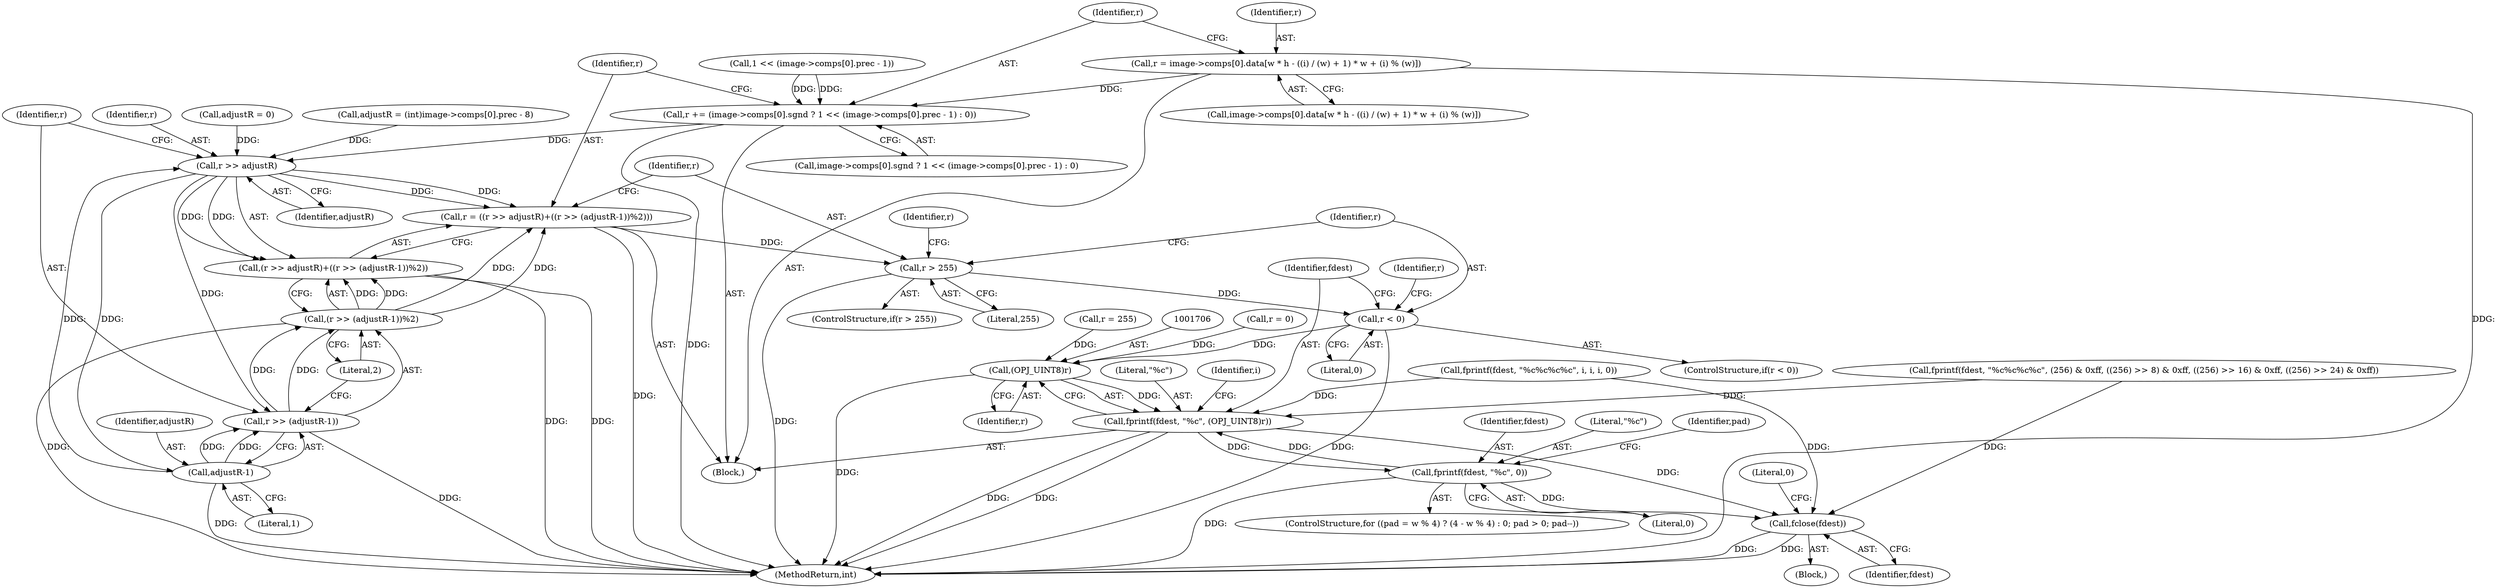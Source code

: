 digraph "0_openjpeg_15f081c89650dccee4aa4ae66f614c3fdb268767_3@array" {
"1001626" [label="(Call,r = image->comps[0].data[w * h - ((i) / (w) + 1) * w + (i) % (w)])"];
"1001652" [label="(Call,r += (image->comps[0].sgnd ? 1 << (image->comps[0].prec - 1) : 0))"];
"1001677" [label="(Call,r >> adjustR)"];
"1001674" [label="(Call,r = ((r >> adjustR)+((r >> (adjustR-1))%2)))"];
"1001688" [label="(Call,r > 255)"];
"1001696" [label="(Call,r < 0)"];
"1001705" [label="(Call,(OPJ_UINT8)r)"];
"1001702" [label="(Call,fprintf(fdest, \"%c\", (OPJ_UINT8)r))"];
"1001735" [label="(Call,fprintf(fdest, \"%c\", 0))"];
"1001739" [label="(Call,fclose(fdest))"];
"1001676" [label="(Call,(r >> adjustR)+((r >> (adjustR-1))%2))"];
"1001681" [label="(Call,r >> (adjustR-1))"];
"1001680" [label="(Call,(r >> (adjustR-1))%2)"];
"1001683" [label="(Call,adjustR-1)"];
"1001742" [label="(Literal,0)"];
"1001700" [label="(Identifier,r)"];
"1001734" [label="(Identifier,pad)"];
"1001737" [label="(Literal,\"%c\")"];
"1001699" [label="(Call,r = 0)"];
"1001681" [label="(Call,r >> (adjustR-1))"];
"1001653" [label="(Identifier,r)"];
"1001692" [label="(Identifier,r)"];
"1001698" [label="(Literal,0)"];
"1001739" [label="(Call,fclose(fdest))"];
"1001703" [label="(Identifier,fdest)"];
"1001674" [label="(Call,r = ((r >> adjustR)+((r >> (adjustR-1))%2)))"];
"1001687" [label="(ControlStructure,if(r > 255))"];
"1001685" [label="(Literal,1)"];
"1001702" [label="(Call,fprintf(fdest, \"%c\", (OPJ_UINT8)r))"];
"1001743" [label="(MethodReturn,int)"];
"1001695" [label="(ControlStructure,if(r < 0))"];
"1001683" [label="(Call,adjustR-1)"];
"1001628" [label="(Call,image->comps[0].data[w * h - ((i) / (w) + 1) * w + (i) % (w)])"];
"1001740" [label="(Identifier,fdest)"];
"1001606" [label="(Call,fprintf(fdest, \"%c%c%c%c\", i, i, i, 0))"];
"1001678" [label="(Identifier,r)"];
"1001696" [label="(Call,r < 0)"];
"1001122" [label="(Block,)"];
"1001662" [label="(Call,1 << (image->comps[0].prec - 1))"];
"1001704" [label="(Literal,\"%c\")"];
"1001675" [label="(Identifier,r)"];
"1001707" [label="(Identifier,r)"];
"1001593" [label="(Call,adjustR = 0)"];
"1001626" [label="(Call,r = image->comps[0].data[w * h - ((i) / (w) + 1) * w + (i) % (w)])"];
"1001538" [label="(Call,fprintf(fdest, \"%c%c%c%c\", (256) & 0xff, ((256) >> 8) & 0xff, ((256) >> 16) & 0xff, ((256) >> 24) & 0xff))"];
"1001684" [label="(Identifier,adjustR)"];
"1001624" [label="(Block,)"];
"1001690" [label="(Literal,255)"];
"1001712" [label="(Identifier,i)"];
"1001677" [label="(Call,r >> adjustR)"];
"1001686" [label="(Literal,2)"];
"1001705" [label="(Call,(OPJ_UINT8)r)"];
"1001676" [label="(Call,(r >> adjustR)+((r >> (adjustR-1))%2))"];
"1001680" [label="(Call,(r >> (adjustR-1))%2)"];
"1001738" [label="(Literal,0)"];
"1001717" [label="(ControlStructure,for ((pad = w % 4) ? (4 - w % 4) : 0; pad > 0; pad--))"];
"1001654" [label="(Call,image->comps[0].sgnd ? 1 << (image->comps[0].prec - 1) : 0)"];
"1001697" [label="(Identifier,r)"];
"1001652" [label="(Call,r += (image->comps[0].sgnd ? 1 << (image->comps[0].prec - 1) : 0))"];
"1001689" [label="(Identifier,r)"];
"1001570" [label="(Call,adjustR = (int)image->comps[0].prec - 8)"];
"1001688" [label="(Call,r > 255)"];
"1001735" [label="(Call,fprintf(fdest, \"%c\", 0))"];
"1001691" [label="(Call,r = 255)"];
"1001682" [label="(Identifier,r)"];
"1001736" [label="(Identifier,fdest)"];
"1001627" [label="(Identifier,r)"];
"1001679" [label="(Identifier,adjustR)"];
"1001626" -> "1001624"  [label="AST: "];
"1001626" -> "1001628"  [label="CFG: "];
"1001627" -> "1001626"  [label="AST: "];
"1001628" -> "1001626"  [label="AST: "];
"1001653" -> "1001626"  [label="CFG: "];
"1001626" -> "1001743"  [label="DDG: "];
"1001626" -> "1001652"  [label="DDG: "];
"1001652" -> "1001624"  [label="AST: "];
"1001652" -> "1001654"  [label="CFG: "];
"1001653" -> "1001652"  [label="AST: "];
"1001654" -> "1001652"  [label="AST: "];
"1001675" -> "1001652"  [label="CFG: "];
"1001652" -> "1001743"  [label="DDG: "];
"1001662" -> "1001652"  [label="DDG: "];
"1001662" -> "1001652"  [label="DDG: "];
"1001652" -> "1001677"  [label="DDG: "];
"1001677" -> "1001676"  [label="AST: "];
"1001677" -> "1001679"  [label="CFG: "];
"1001678" -> "1001677"  [label="AST: "];
"1001679" -> "1001677"  [label="AST: "];
"1001682" -> "1001677"  [label="CFG: "];
"1001677" -> "1001674"  [label="DDG: "];
"1001677" -> "1001674"  [label="DDG: "];
"1001677" -> "1001676"  [label="DDG: "];
"1001677" -> "1001676"  [label="DDG: "];
"1001683" -> "1001677"  [label="DDG: "];
"1001593" -> "1001677"  [label="DDG: "];
"1001570" -> "1001677"  [label="DDG: "];
"1001677" -> "1001681"  [label="DDG: "];
"1001677" -> "1001683"  [label="DDG: "];
"1001674" -> "1001624"  [label="AST: "];
"1001674" -> "1001676"  [label="CFG: "];
"1001675" -> "1001674"  [label="AST: "];
"1001676" -> "1001674"  [label="AST: "];
"1001689" -> "1001674"  [label="CFG: "];
"1001674" -> "1001743"  [label="DDG: "];
"1001680" -> "1001674"  [label="DDG: "];
"1001680" -> "1001674"  [label="DDG: "];
"1001674" -> "1001688"  [label="DDG: "];
"1001688" -> "1001687"  [label="AST: "];
"1001688" -> "1001690"  [label="CFG: "];
"1001689" -> "1001688"  [label="AST: "];
"1001690" -> "1001688"  [label="AST: "];
"1001692" -> "1001688"  [label="CFG: "];
"1001697" -> "1001688"  [label="CFG: "];
"1001688" -> "1001743"  [label="DDG: "];
"1001688" -> "1001696"  [label="DDG: "];
"1001696" -> "1001695"  [label="AST: "];
"1001696" -> "1001698"  [label="CFG: "];
"1001697" -> "1001696"  [label="AST: "];
"1001698" -> "1001696"  [label="AST: "];
"1001700" -> "1001696"  [label="CFG: "];
"1001703" -> "1001696"  [label="CFG: "];
"1001696" -> "1001743"  [label="DDG: "];
"1001696" -> "1001705"  [label="DDG: "];
"1001705" -> "1001702"  [label="AST: "];
"1001705" -> "1001707"  [label="CFG: "];
"1001706" -> "1001705"  [label="AST: "];
"1001707" -> "1001705"  [label="AST: "];
"1001702" -> "1001705"  [label="CFG: "];
"1001705" -> "1001743"  [label="DDG: "];
"1001705" -> "1001702"  [label="DDG: "];
"1001699" -> "1001705"  [label="DDG: "];
"1001691" -> "1001705"  [label="DDG: "];
"1001702" -> "1001624"  [label="AST: "];
"1001703" -> "1001702"  [label="AST: "];
"1001704" -> "1001702"  [label="AST: "];
"1001712" -> "1001702"  [label="CFG: "];
"1001702" -> "1001743"  [label="DDG: "];
"1001702" -> "1001743"  [label="DDG: "];
"1001606" -> "1001702"  [label="DDG: "];
"1001538" -> "1001702"  [label="DDG: "];
"1001735" -> "1001702"  [label="DDG: "];
"1001702" -> "1001735"  [label="DDG: "];
"1001702" -> "1001739"  [label="DDG: "];
"1001735" -> "1001717"  [label="AST: "];
"1001735" -> "1001738"  [label="CFG: "];
"1001736" -> "1001735"  [label="AST: "];
"1001737" -> "1001735"  [label="AST: "];
"1001738" -> "1001735"  [label="AST: "];
"1001734" -> "1001735"  [label="CFG: "];
"1001735" -> "1001743"  [label="DDG: "];
"1001735" -> "1001739"  [label="DDG: "];
"1001739" -> "1001122"  [label="AST: "];
"1001739" -> "1001740"  [label="CFG: "];
"1001740" -> "1001739"  [label="AST: "];
"1001742" -> "1001739"  [label="CFG: "];
"1001739" -> "1001743"  [label="DDG: "];
"1001739" -> "1001743"  [label="DDG: "];
"1001606" -> "1001739"  [label="DDG: "];
"1001538" -> "1001739"  [label="DDG: "];
"1001676" -> "1001680"  [label="CFG: "];
"1001680" -> "1001676"  [label="AST: "];
"1001676" -> "1001743"  [label="DDG: "];
"1001676" -> "1001743"  [label="DDG: "];
"1001680" -> "1001676"  [label="DDG: "];
"1001680" -> "1001676"  [label="DDG: "];
"1001681" -> "1001680"  [label="AST: "];
"1001681" -> "1001683"  [label="CFG: "];
"1001682" -> "1001681"  [label="AST: "];
"1001683" -> "1001681"  [label="AST: "];
"1001686" -> "1001681"  [label="CFG: "];
"1001681" -> "1001743"  [label="DDG: "];
"1001681" -> "1001680"  [label="DDG: "];
"1001681" -> "1001680"  [label="DDG: "];
"1001683" -> "1001681"  [label="DDG: "];
"1001683" -> "1001681"  [label="DDG: "];
"1001680" -> "1001686"  [label="CFG: "];
"1001686" -> "1001680"  [label="AST: "];
"1001680" -> "1001743"  [label="DDG: "];
"1001683" -> "1001685"  [label="CFG: "];
"1001684" -> "1001683"  [label="AST: "];
"1001685" -> "1001683"  [label="AST: "];
"1001683" -> "1001743"  [label="DDG: "];
}
